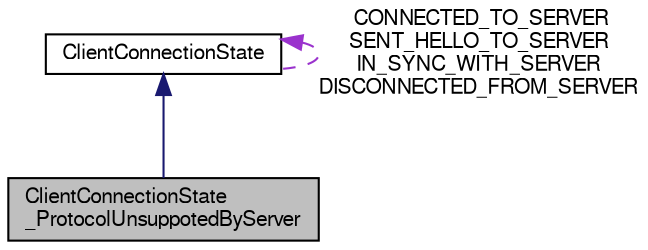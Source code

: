 digraph "ClientConnectionState_ProtocolUnsuppotedByServer"
{
  bgcolor="transparent";
  edge [fontname="FreeSans",fontsize="10",labelfontname="FreeSans",labelfontsize="10"];
  node [fontname="FreeSans",fontsize="10",shape=record];
  Node1 [label="ClientConnectionState\l_ProtocolUnsuppotedByServer",height=0.2,width=0.4,color="black", fillcolor="grey75", style="filled" fontcolor="black"];
  Node2 -> Node1 [dir="back",color="midnightblue",fontsize="10",style="solid",fontname="FreeSans"];
  Node2 [label="ClientConnectionState",height=0.2,width=0.4,color="black",URL="$class_client_connection_state.html"];
  Node2 -> Node2 [dir="back",color="darkorchid3",fontsize="10",style="dashed",label=" CONNECTED_TO_SERVER\nSENT_HELLO_TO_SERVER\nIN_SYNC_WITH_SERVER\nDISCONNECTED_FROM_SERVER" ,fontname="FreeSans"];
}

